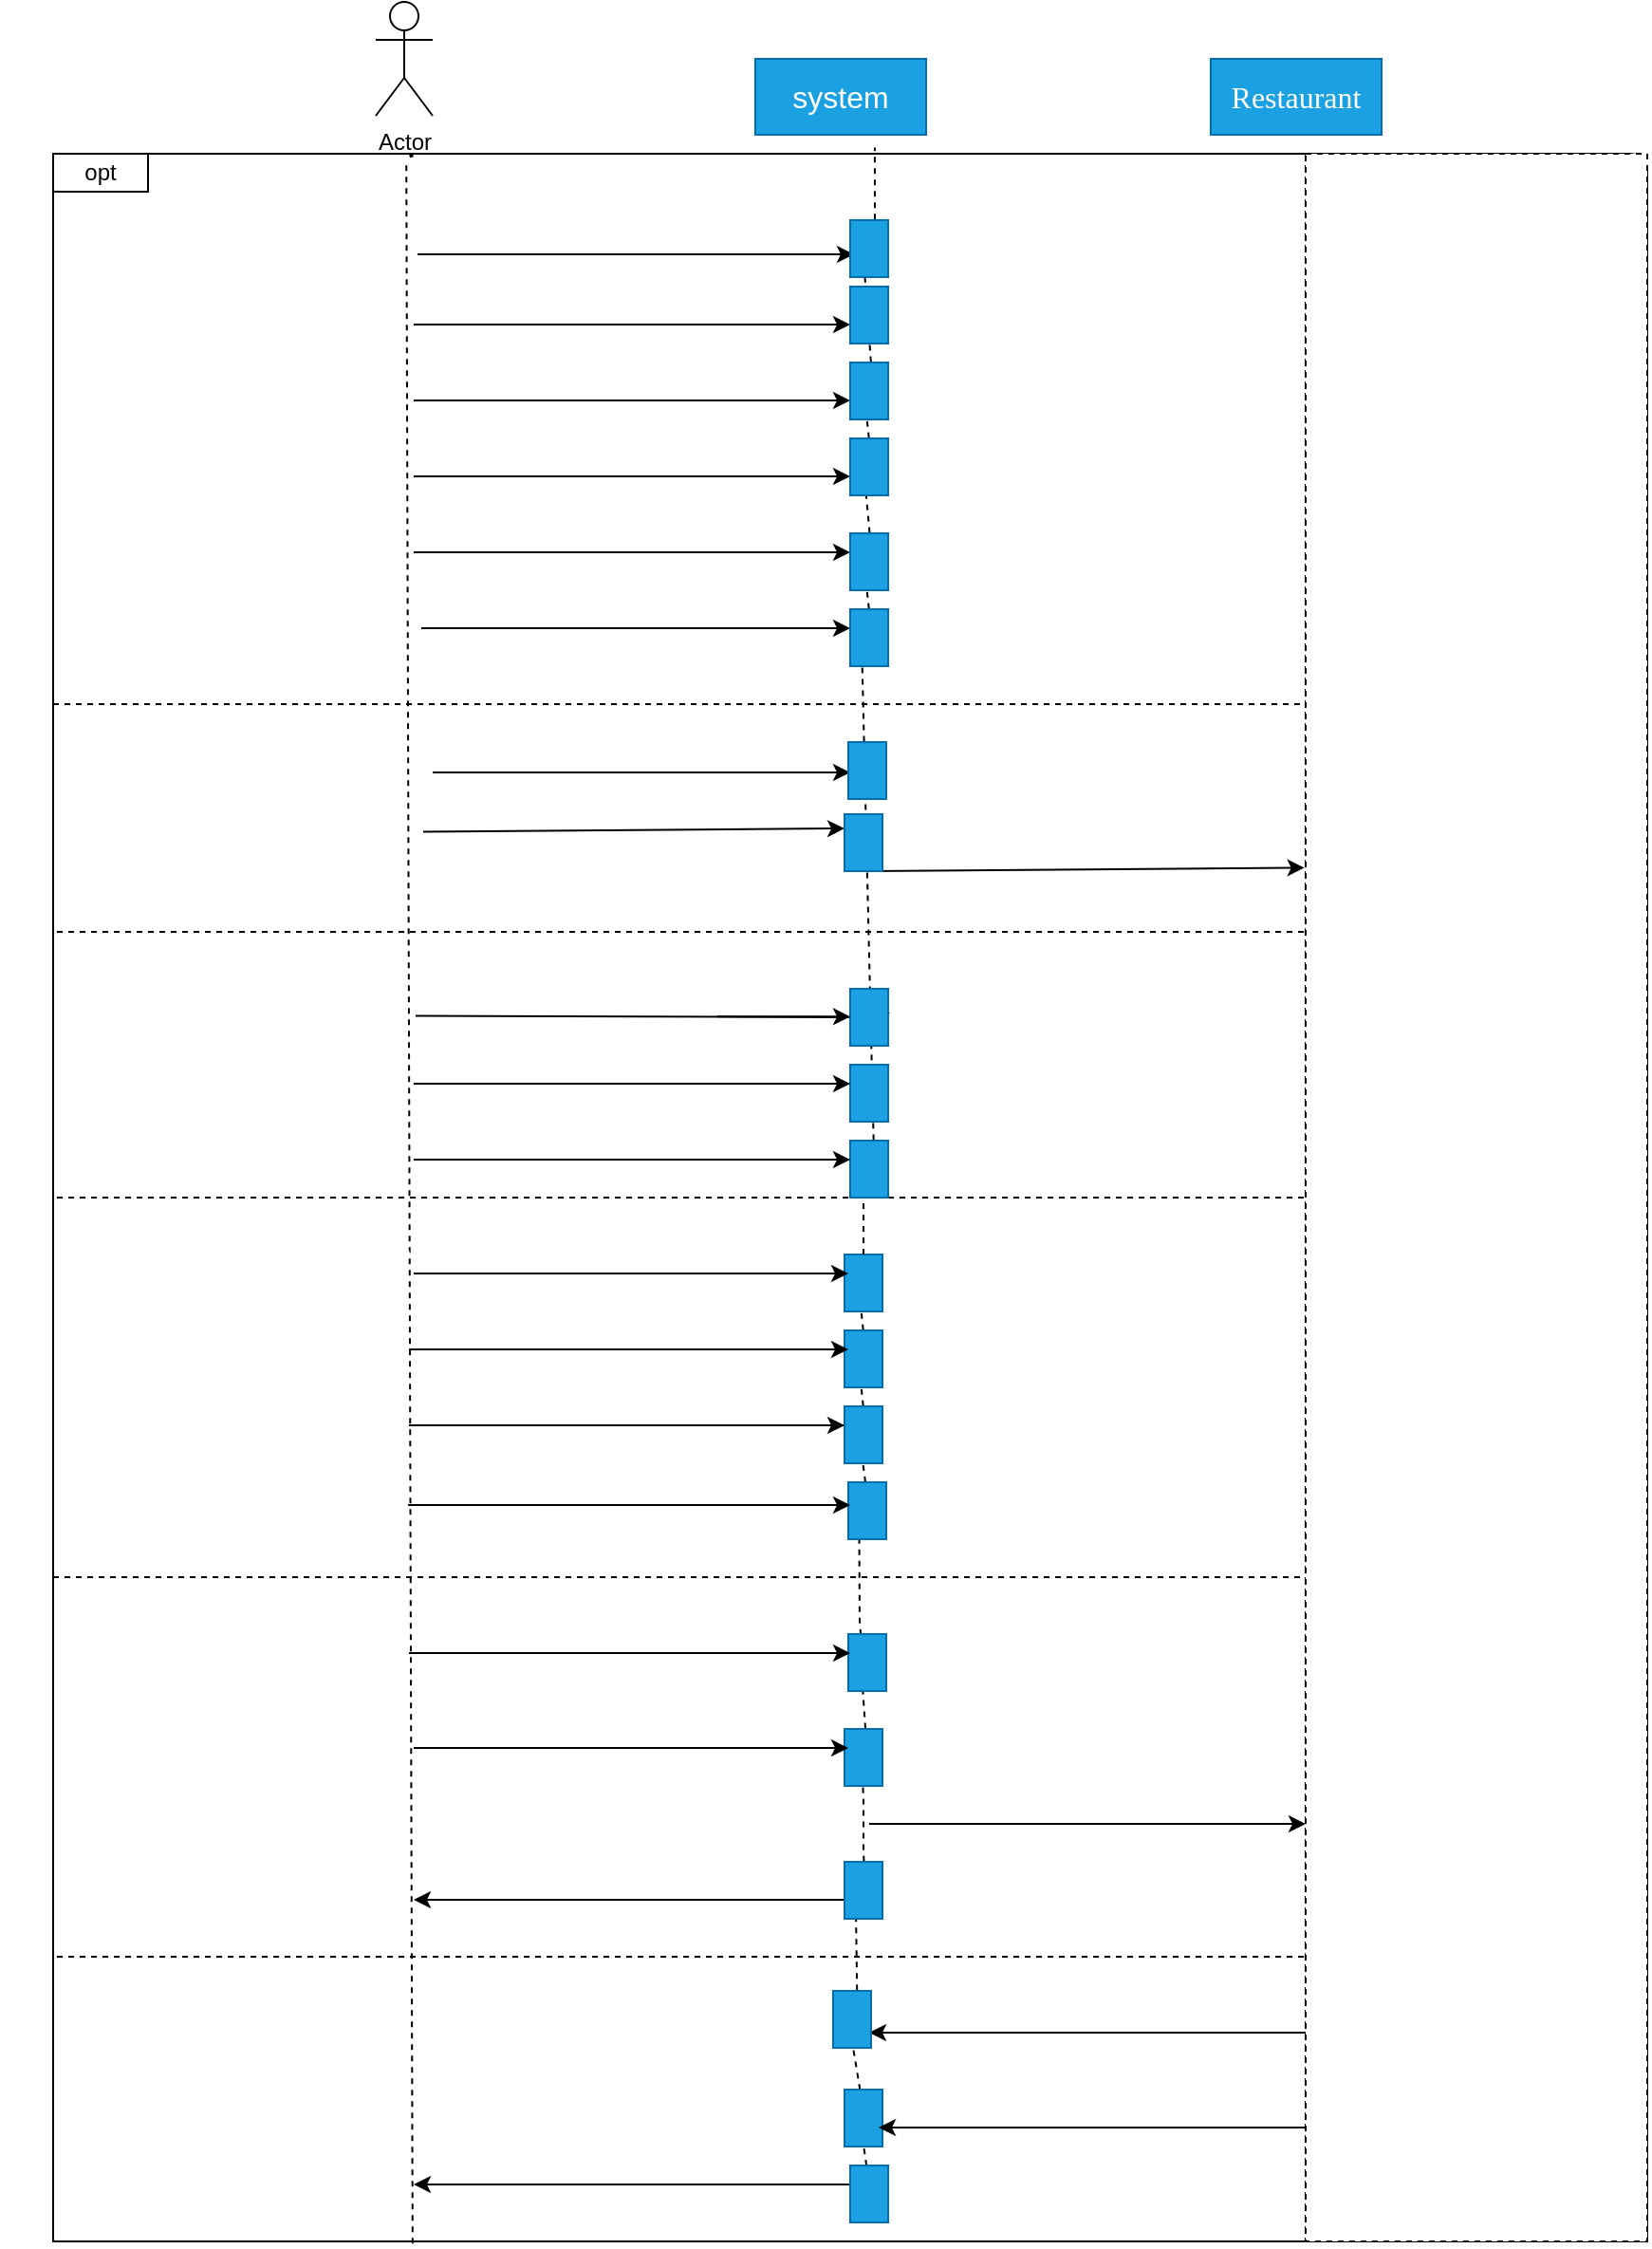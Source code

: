 <mxfile>
    <diagram id="k-uJj1M8R2yqD_8UhKY_" name="第1頁">
        <mxGraphModel dx="1412" dy="468" grid="1" gridSize="10" guides="1" tooltips="1" connect="1" arrows="1" fold="1" page="1" pageScale="1" pageWidth="1654" pageHeight="2336" math="0" shadow="0">
            <root>
                <mxCell id="0"/>
                <mxCell id="1" parent="0"/>
                <mxCell id="4" value="" style="whiteSpace=wrap;html=1;dashed=1;" parent="1" vertex="1">
                    <mxGeometry x="260" y="170" width="660" height="1100" as="geometry"/>
                </mxCell>
                <mxCell id="5" value="opt" style="shape=parallelogram;perimeter=parallelogramPerimeter;whiteSpace=wrap;html=1;fixedSize=1;size=0;" parent="1" vertex="1">
                    <mxGeometry x="260" y="170" width="50" height="20" as="geometry"/>
                </mxCell>
                <mxCell id="12" value="" style="endArrow=none;dashed=1;html=1;dashPattern=1 3;strokeWidth=2;fontSize=15;entryX=0.385;entryY=-0.001;entryDx=0;entryDy=0;entryPerimeter=0;" edge="1" parent="1" source="4">
                    <mxGeometry width="50" height="50" relative="1" as="geometry">
                        <mxPoint x="460" y="710" as="sourcePoint"/>
                        <mxPoint x="450" y="175.9" as="targetPoint"/>
                    </mxGeometry>
                </mxCell>
                <mxCell id="14" value="Actor" style="shape=umlActor;verticalLabelPosition=bottom;verticalAlign=top;html=1;outlineConnect=0;" vertex="1" parent="1">
                    <mxGeometry x="430" y="90" width="30" height="60" as="geometry"/>
                </mxCell>
                <mxCell id="15" value="&lt;font style=&quot;font-size: 16px;&quot;&gt;system&lt;/font&gt;" style="rounded=0;whiteSpace=wrap;html=1;fillColor=#1ba1e2;fontColor=#ffffff;strokeColor=#006EAF;" vertex="1" parent="1">
                    <mxGeometry x="630" y="120" width="90" height="40" as="geometry"/>
                </mxCell>
                <mxCell id="19" value="&lt;p style=&quot;margin: 0px; font-variant-numeric: normal; font-variant-east-asian: normal; font-variant-alternates: normal; font-kerning: auto; font-optical-sizing: auto; font-feature-settings: normal; font-variation-settings: normal; font-variant-position: normal; font-stretch: normal; font-size: 13px; line-height: normal; font-family: &amp;quot;Helvetica Neue&amp;quot;; text-align: start;&quot; class=&quot;p1&quot;&gt;&lt;font color=&quot;#ffffff&quot;&gt;1: User Registration and Login&lt;/font&gt;&lt;/p&gt;" style="text;html=1;align=center;verticalAlign=middle;whiteSpace=wrap;rounded=0;fontSize=16;fillColor=none;" vertex="1" parent="1">
                    <mxGeometry x="232" y="205" width="240" height="30" as="geometry"/>
                </mxCell>
                <mxCell id="21" value="" style="endArrow=classic;html=1;fontSize=16;fontColor=#FFFFFF;" edge="1" parent="1">
                    <mxGeometry width="50" height="50" relative="1" as="geometry">
                        <mxPoint x="450" y="260" as="sourcePoint"/>
                        <mxPoint x="680" y="260" as="targetPoint"/>
                    </mxGeometry>
                </mxCell>
                <mxCell id="22" value="&lt;p style=&quot;margin: 0px; font-variant-numeric: normal; font-variant-east-asian: normal; font-variant-alternates: normal; font-kerning: auto; font-optical-sizing: auto; font-feature-settings: normal; font-variation-settings: normal; font-variant-position: normal; font-stretch: normal; line-height: normal; font-family: &amp;quot;Helvetica Neue&amp;quot;; text-align: start;&quot; class=&quot;p1&quot;&gt;&lt;span style=&quot;caret-color: rgb(0, 0, 0); font-family: -webkit-standard;&quot;&gt;&lt;font style=&quot;font-size: 13px;&quot;&gt;Send Verification Code&lt;/font&gt;&lt;/span&gt;&lt;br&gt;&lt;/p&gt;" style="text;html=1;strokeColor=none;fillColor=none;align=center;verticalAlign=middle;whiteSpace=wrap;rounded=0;fontSize=16;fontColor=#FFFFFF;" vertex="1" parent="1">
                    <mxGeometry x="445" y="230" width="220" height="30" as="geometry"/>
                </mxCell>
                <mxCell id="23" value="" style="endArrow=classic;html=1;fontSize=16;fontColor=#FFFFFF;" edge="1" parent="1">
                    <mxGeometry width="50" height="50" relative="1" as="geometry">
                        <mxPoint x="450" y="300" as="sourcePoint"/>
                        <mxPoint x="680" y="300" as="targetPoint"/>
                    </mxGeometry>
                </mxCell>
                <mxCell id="24" value="&lt;p style=&quot;margin: 0px; font-variant-numeric: normal; font-variant-east-asian: normal; font-variant-alternates: normal; font-kerning: auto; font-optical-sizing: auto; font-feature-settings: normal; font-variation-settings: normal; font-variant-position: normal; font-stretch: normal; font-size: 13px; line-height: normal; font-family: &amp;quot;Helvetica Neue&amp;quot;; text-align: start;&quot; class=&quot;p1&quot;&gt;Submit Verification Code&lt;/p&gt;" style="text;html=1;strokeColor=none;fillColor=none;align=center;verticalAlign=middle;whiteSpace=wrap;rounded=0;fontSize=16;fontColor=#FFFFFF;" vertex="1" parent="1">
                    <mxGeometry x="450" y="270" width="220" height="30" as="geometry"/>
                </mxCell>
                <mxCell id="25" value="" style="endArrow=classic;html=1;fontSize=16;fontColor=#FFFFFF;" edge="1" parent="1">
                    <mxGeometry width="50" height="50" relative="1" as="geometry">
                        <mxPoint x="450" y="340" as="sourcePoint"/>
                        <mxPoint x="680" y="340" as="targetPoint"/>
                    </mxGeometry>
                </mxCell>
                <mxCell id="26" value="&lt;p style=&quot;margin: 0px; font-variant-numeric: normal; font-variant-east-asian: normal; font-variant-alternates: normal; font-kerning: auto; font-optical-sizing: auto; font-feature-settings: normal; font-variation-settings: normal; font-variant-position: normal; font-stretch: normal; line-height: normal; font-family: &amp;quot;Helvetica Neue&amp;quot;; text-align: start;&quot; class=&quot;p1&quot;&gt;&lt;span style=&quot;caret-color: rgb(0, 0, 0); font-family: -webkit-standard;&quot;&gt;&lt;font style=&quot;font-size: 13px;&quot;&gt;Registration Successful&lt;/font&gt;&lt;/span&gt;&lt;br&gt;&lt;/p&gt;" style="text;html=1;strokeColor=none;fillColor=none;align=center;verticalAlign=middle;whiteSpace=wrap;rounded=0;fontSize=16;fontColor=#FFFFFF;" vertex="1" parent="1">
                    <mxGeometry x="450" y="310" width="220" height="30" as="geometry"/>
                </mxCell>
                <mxCell id="27" value="" style="endArrow=classic;html=1;fontSize=13;fontColor=#FFFFFF;" edge="1" parent="1">
                    <mxGeometry width="50" height="50" relative="1" as="geometry">
                        <mxPoint x="450" y="380" as="sourcePoint"/>
                        <mxPoint x="680" y="380" as="targetPoint"/>
                    </mxGeometry>
                </mxCell>
                <mxCell id="28" value="&lt;p style=&quot;margin: 0px; font-variant-numeric: normal; font-variant-east-asian: normal; font-variant-alternates: normal; font-kerning: auto; font-optical-sizing: auto; font-feature-settings: normal; font-variation-settings: normal; font-variant-position: normal; font-stretch: normal; line-height: normal; font-family: &amp;quot;Helvetica Neue&amp;quot;; text-align: start;&quot; class=&quot;p1&quot;&gt;&lt;span style=&quot;caret-color: rgb(0, 0, 0); font-family: -webkit-standard;&quot;&gt;&lt;font style=&quot;font-size: 13px;&quot;&gt;Login Request&lt;/font&gt;&lt;/span&gt;&lt;br&gt;&lt;/p&gt;" style="text;html=1;strokeColor=none;fillColor=none;align=center;verticalAlign=middle;whiteSpace=wrap;rounded=0;fontSize=16;fontColor=#FFFFFF;" vertex="1" parent="1">
                    <mxGeometry x="460" y="350" width="220" height="30" as="geometry"/>
                </mxCell>
                <mxCell id="29" value="" style="endArrow=classic;html=1;fontSize=13;fontColor=#FFFFFF;" edge="1" parent="1">
                    <mxGeometry width="50" height="50" relative="1" as="geometry">
                        <mxPoint x="454" y="420" as="sourcePoint"/>
                        <mxPoint x="680" y="420" as="targetPoint"/>
                    </mxGeometry>
                </mxCell>
                <mxCell id="31" value="&lt;p style=&quot;margin: 0px; font-variant-numeric: normal; font-variant-east-asian: normal; font-variant-alternates: normal; font-kerning: auto; font-optical-sizing: auto; font-feature-settings: normal; font-variation-settings: normal; font-variant-position: normal; font-stretch: normal; line-height: normal; font-family: &amp;quot;Helvetica Neue&amp;quot;; text-align: start;&quot; class=&quot;p1&quot;&gt;&lt;span style=&quot;caret-color: rgb(0, 0, 0); font-family: -webkit-standard;&quot;&gt;&lt;font style=&quot;font-size: 13px;&quot;&gt;Login Successful&lt;/font&gt;&lt;/span&gt;&lt;br&gt;&lt;/p&gt;" style="text;html=1;strokeColor=none;fillColor=none;align=center;verticalAlign=middle;whiteSpace=wrap;rounded=0;fontSize=16;fontColor=#FFFFFF;" vertex="1" parent="1">
                    <mxGeometry x="451" y="390" width="220" height="30" as="geometry"/>
                </mxCell>
                <mxCell id="35" value="" style="endArrow=none;dashed=1;html=1;fontSize=13;fontColor=#FFFFFF;" edge="1" parent="1">
                    <mxGeometry width="50" height="50" relative="1" as="geometry">
                        <mxPoint x="260" y="460" as="sourcePoint"/>
                        <mxPoint x="920" y="460" as="targetPoint"/>
                    </mxGeometry>
                </mxCell>
                <mxCell id="36" value="&lt;p style=&quot;margin: 0px; font-variant-numeric: normal; font-variant-east-asian: normal; font-variant-alternates: normal; font-kerning: auto; font-optical-sizing: auto; font-feature-settings: normal; font-variation-settings: normal; font-variant-position: normal; font-stretch: normal; font-size: 13px; line-height: normal; font-family: &amp;quot;Helvetica Neue&amp;quot;; text-align: start;&quot; class=&quot;p1&quot;&gt;&lt;font color=&quot;#ffffff&quot;&gt;2.&lt;span style=&quot;background-color: initial;&quot;&gt;Create a Food Order Activity&lt;/span&gt;&lt;/font&gt;&lt;/p&gt;" style="text;html=1;align=center;verticalAlign=middle;whiteSpace=wrap;rounded=0;fontSize=16;fillColor=none;" vertex="1" parent="1">
                    <mxGeometry x="232" y="470" width="240" height="30" as="geometry"/>
                </mxCell>
                <mxCell id="39" value="" style="endArrow=classic;html=1;fontSize=13;fontColor=#FFFFFF;entryX=0;entryY=0.25;entryDx=0;entryDy=0;" edge="1" parent="1" target="127">
                    <mxGeometry width="50" height="50" relative="1" as="geometry">
                        <mxPoint x="455" y="527.29" as="sourcePoint"/>
                        <mxPoint x="670" y="527" as="targetPoint"/>
                    </mxGeometry>
                </mxCell>
                <mxCell id="41" value="&lt;p style=&quot;margin: 0px; font-variant-numeric: normal; font-variant-east-asian: normal; font-variant-alternates: normal; font-kerning: auto; font-optical-sizing: auto; font-feature-settings: normal; font-variation-settings: normal; font-variant-position: normal; font-stretch: normal; line-height: normal; font-family: &amp;quot;Helvetica Neue&amp;quot;; text-align: start;&quot; class=&quot;p1&quot;&gt;&lt;span style=&quot;caret-color: rgb(0, 0, 0); font-family: -webkit-standard;&quot;&gt;&lt;font style=&quot;font-size: 13px;&quot;&gt;Event Created Successfully&lt;/font&gt;&lt;/span&gt;&lt;br&gt;&lt;/p&gt;" style="text;html=1;strokeColor=none;fillColor=none;align=center;verticalAlign=middle;whiteSpace=wrap;rounded=0;fontSize=16;fontColor=#FFFFFF;" vertex="1" parent="1">
                    <mxGeometry x="460" y="496" width="220" height="30" as="geometry"/>
                </mxCell>
                <mxCell id="42" value="&lt;span style=&quot;caret-color: rgb(0, 0, 0); font-family: -webkit-standard; font-size: medium; text-align: start;&quot;&gt;Restaurant&lt;/span&gt;" style="rounded=0;whiteSpace=wrap;html=1;fillColor=#1ba1e2;fontColor=#ffffff;strokeColor=#006EAF;" vertex="1" parent="1">
                    <mxGeometry x="870" y="120" width="90" height="40" as="geometry"/>
                </mxCell>
                <mxCell id="43" value="" style="endArrow=classic;html=1;fontSize=13;fontColor=#FFFFFF;exitX=0;exitY=1;exitDx=0;exitDy=0;entryX=0.999;entryY=0.342;entryDx=0;entryDy=0;entryPerimeter=0;" edge="1" parent="1" source="45" target="4">
                    <mxGeometry width="50" height="50" relative="1" as="geometry">
                        <mxPoint x="682" y="594" as="sourcePoint"/>
                        <mxPoint x="920" y="590" as="targetPoint"/>
                    </mxGeometry>
                </mxCell>
                <mxCell id="45" value="&lt;p style=&quot;margin: 0px; font-variant-numeric: normal; font-variant-east-asian: normal; font-variant-alternates: normal; font-kerning: auto; font-optical-sizing: auto; font-feature-settings: normal; font-variation-settings: normal; font-variant-position: normal; font-stretch: normal; line-height: normal; font-family: &amp;quot;Helvetica Neue&amp;quot;; text-align: start;&quot; class=&quot;p1&quot;&gt;&lt;span style=&quot;caret-color: rgb(0, 0, 0); font-family: -webkit-standard;&quot;&gt;&lt;font style=&quot;font-size: 13px;&quot;&gt;Send Event Notification&lt;/font&gt;&lt;/span&gt;&lt;br&gt;&lt;/p&gt;" style="text;html=1;strokeColor=none;fillColor=none;align=center;verticalAlign=middle;whiteSpace=wrap;rounded=0;fontSize=16;fontColor=#FFFFFF;" vertex="1" parent="1">
                    <mxGeometry x="690" y="518" width="220" height="30" as="geometry"/>
                </mxCell>
                <mxCell id="46" value="" style="endArrow=none;dashed=1;html=1;fontSize=13;fontColor=#FFFFFF;" edge="1" parent="1">
                    <mxGeometry width="50" height="50" relative="1" as="geometry">
                        <mxPoint x="262" y="580" as="sourcePoint"/>
                        <mxPoint x="922" y="580" as="targetPoint"/>
                    </mxGeometry>
                </mxCell>
                <mxCell id="48" value="" style="endArrow=none;dashed=1;html=1;fontSize=13;fontColor=#FFFFFF;entryX=0.282;entryY=0.003;entryDx=0;entryDy=0;entryPerimeter=0;exitX=0.287;exitY=1.001;exitDx=0;exitDy=0;exitPerimeter=0;" edge="1" parent="1" source="4" target="4">
                    <mxGeometry width="50" height="50" relative="1" as="geometry">
                        <mxPoint x="450" y="840" as="sourcePoint"/>
                        <mxPoint x="680" y="500" as="targetPoint"/>
                    </mxGeometry>
                </mxCell>
                <mxCell id="49" value="" style="endArrow=none;dashed=1;html=1;fontSize=13;fontColor=#FFFFFF;entryX=0.656;entryY=-0.003;entryDx=0;entryDy=0;entryPerimeter=0;exitX=0.652;exitY=0.989;exitDx=0;exitDy=0;exitPerimeter=0;startArrow=none;" edge="1" parent="1" source="104" target="4">
                    <mxGeometry width="50" height="50" relative="1" as="geometry">
                        <mxPoint x="690" y="838" as="sourcePoint"/>
                        <mxPoint x="686.12" y="170.0" as="targetPoint"/>
                    </mxGeometry>
                </mxCell>
                <mxCell id="51" value="&lt;p style=&quot;margin: 0px; font-variant-numeric: normal; font-variant-east-asian: normal; font-variant-alternates: normal; font-kerning: auto; font-optical-sizing: auto; font-feature-settings: normal; font-variation-settings: normal; font-variant-position: normal; font-stretch: normal; font-size: 13px; line-height: normal; font-family: &amp;quot;Helvetica Neue&amp;quot;; text-align: start;&quot; class=&quot;p1&quot;&gt;&lt;font color=&quot;#ffffff&quot;&gt;&lt;font style=&quot;font-size: 13px;&quot;&gt;3.&lt;/font&gt;&lt;span style=&quot;background-color: initial;&quot;&gt;Select Food Items and Submit Orders&lt;/span&gt;&lt;/font&gt;&lt;/p&gt;" style="text;html=1;align=center;verticalAlign=middle;whiteSpace=wrap;rounded=0;fontSize=16;fillColor=none;" vertex="1" parent="1">
                    <mxGeometry x="262" y="590" width="188" height="30" as="geometry"/>
                </mxCell>
                <mxCell id="52" value="" style="endArrow=classic;html=1;fontSize=13;fontColor=#FFFFFF;" edge="1" parent="1">
                    <mxGeometry width="50" height="50" relative="1" as="geometry">
                        <mxPoint x="450" y="660" as="sourcePoint"/>
                        <mxPoint x="690" y="660" as="targetPoint"/>
                    </mxGeometry>
                </mxCell>
                <mxCell id="53" value="" style="endArrow=classic;html=1;fontSize=13;fontColor=#FFFFFF;" edge="1" parent="1">
                    <mxGeometry width="50" height="50" relative="1" as="geometry">
                        <mxPoint x="450" y="700" as="sourcePoint"/>
                        <mxPoint x="690" y="700" as="targetPoint"/>
                    </mxGeometry>
                </mxCell>
                <mxCell id="54" value="&lt;p style=&quot;margin: 0px; font-variant-numeric: normal; font-variant-east-asian: normal; font-variant-alternates: normal; font-kerning: auto; font-optical-sizing: auto; font-feature-settings: normal; font-variation-settings: normal; font-variant-position: normal; font-stretch: normal; line-height: normal; font-family: &amp;quot;Helvetica Neue&amp;quot;; text-align: start;&quot; class=&quot;p1&quot;&gt;&lt;span style=&quot;caret-color: rgb(0, 0, 0); font-family: -webkit-standard;&quot;&gt;&lt;font style=&quot;font-size: 13px;&quot;&gt;Submit Order&lt;/font&gt;&lt;/span&gt;&lt;br&gt;&lt;/p&gt;" style="text;html=1;strokeColor=none;fillColor=none;align=center;verticalAlign=middle;whiteSpace=wrap;rounded=0;fontSize=16;fontColor=#FFFFFF;" vertex="1" parent="1">
                    <mxGeometry x="445" y="630" width="220" height="30" as="geometry"/>
                </mxCell>
                <mxCell id="55" value="&lt;p style=&quot;margin: 0px; font-variant-numeric: normal; font-variant-east-asian: normal; font-variant-alternates: normal; font-kerning: auto; font-optical-sizing: auto; font-feature-settings: normal; font-variation-settings: normal; font-variant-position: normal; font-stretch: normal; line-height: normal; font-family: &amp;quot;Helvetica Neue&amp;quot;; text-align: start;&quot; class=&quot;p1&quot;&gt;&lt;span style=&quot;caret-color: rgb(0, 0, 0); font-family: -webkit-standard;&quot;&gt;&lt;font style=&quot;font-size: 13px;&quot;&gt;Order Submission Successful&lt;/font&gt;&lt;/span&gt;&lt;br&gt;&lt;/p&gt;" style="text;html=1;strokeColor=none;fillColor=none;align=center;verticalAlign=middle;whiteSpace=wrap;rounded=0;fontSize=16;fontColor=#FFFFFF;" vertex="1" parent="1">
                    <mxGeometry x="460" y="670" width="220" height="30" as="geometry"/>
                </mxCell>
                <mxCell id="56" value="" style="endArrow=none;dashed=1;html=1;fontSize=13;fontColor=#FFFFFF;" edge="1" parent="1">
                    <mxGeometry width="50" height="50" relative="1" as="geometry">
                        <mxPoint x="262" y="720" as="sourcePoint"/>
                        <mxPoint x="922" y="720" as="targetPoint"/>
                    </mxGeometry>
                </mxCell>
                <mxCell id="57" value="&lt;p style=&quot;margin: 0px; font-variant-numeric: normal; font-variant-east-asian: normal; font-variant-alternates: normal; font-kerning: auto; font-optical-sizing: auto; font-feature-settings: normal; font-variation-settings: normal; font-variant-position: normal; font-stretch: normal; font-size: 13px; line-height: normal; font-family: &amp;quot;Helvetica Neue&amp;quot;; text-align: start;&quot; class=&quot;p1&quot;&gt;&lt;font color=&quot;#ffffff&quot;&gt;4.&lt;span style=&quot;background-color: initial;&quot;&gt;View Order Status and Details&lt;/span&gt;&lt;/font&gt;&lt;/p&gt;" style="text;html=1;align=center;verticalAlign=middle;whiteSpace=wrap;rounded=0;fontSize=16;fillColor=none;" vertex="1" parent="1">
                    <mxGeometry x="262" y="730" width="188" height="30" as="geometry"/>
                </mxCell>
                <mxCell id="59" value="" style="endArrow=classic;html=1;fontSize=13;fontColor=#FFFFFF;" edge="1" parent="1">
                    <mxGeometry width="50" height="50" relative="1" as="geometry">
                        <mxPoint x="450" y="760" as="sourcePoint"/>
                        <mxPoint x="690" y="760" as="targetPoint"/>
                    </mxGeometry>
                </mxCell>
                <mxCell id="60" value="&lt;p style=&quot;margin: 0px; font-variant-numeric: normal; font-variant-east-asian: normal; font-variant-alternates: normal; font-kerning: auto; font-optical-sizing: auto; font-feature-settings: normal; font-variation-settings: normal; font-variant-position: normal; font-stretch: normal; line-height: normal; font-family: &amp;quot;Helvetica Neue&amp;quot;; text-align: start;&quot; class=&quot;p1&quot;&gt;&lt;span style=&quot;caret-color: rgb(0, 0, 0); font-family: -webkit-standard;&quot;&gt;&lt;font style=&quot;font-size: 13px;&quot;&gt;Order Status List&lt;/font&gt;&lt;/span&gt;&lt;br&gt;&lt;/p&gt;" style="text;html=1;strokeColor=none;fillColor=none;align=center;verticalAlign=middle;whiteSpace=wrap;rounded=0;fontSize=16;fontColor=#FFFFFF;" vertex="1" parent="1">
                    <mxGeometry x="460" y="770" width="220" height="30" as="geometry"/>
                </mxCell>
                <mxCell id="62" value="" style="endArrow=classic;html=1;fontSize=13;fontColor=#FFFFFF;" edge="1" parent="1">
                    <mxGeometry width="50" height="50" relative="1" as="geometry">
                        <mxPoint x="447.5" y="800" as="sourcePoint"/>
                        <mxPoint x="692.5" y="800" as="targetPoint"/>
                    </mxGeometry>
                </mxCell>
                <mxCell id="63" value="" style="endArrow=classic;html=1;fontSize=13;fontColor=#FFFFFF;" edge="1" parent="1">
                    <mxGeometry width="50" height="50" relative="1" as="geometry">
                        <mxPoint x="447" y="882" as="sourcePoint"/>
                        <mxPoint x="692" y="882" as="targetPoint"/>
                    </mxGeometry>
                </mxCell>
                <mxCell id="64" value="&lt;p style=&quot;margin: 0px; font-variant-numeric: normal; font-variant-east-asian: normal; font-variant-alternates: normal; font-kerning: auto; font-optical-sizing: auto; font-feature-settings: normal; font-variation-settings: normal; font-variant-position: normal; font-stretch: normal; line-height: normal; font-family: &amp;quot;Helvetica Neue&amp;quot;; text-align: start;&quot; class=&quot;p1&quot;&gt;&lt;span style=&quot;caret-color: rgb(0, 0, 0); font-family: -webkit-standard;&quot;&gt;&lt;font style=&quot;font-size: 13px;&quot;&gt;View Order Details&lt;/font&gt;&lt;/span&gt;&lt;br&gt;&lt;/p&gt;" style="text;html=1;strokeColor=none;fillColor=none;align=center;verticalAlign=middle;whiteSpace=wrap;rounded=0;fontSize=16;fontColor=#FFFFFF;" vertex="1" parent="1">
                    <mxGeometry x="451" y="810" width="220" height="30" as="geometry"/>
                </mxCell>
                <mxCell id="65" value="&lt;p style=&quot;margin: 0px; font-variant-numeric: normal; font-variant-east-asian: normal; font-variant-alternates: normal; font-kerning: auto; font-optical-sizing: auto; font-feature-settings: normal; font-variation-settings: normal; font-variant-position: normal; font-stretch: normal; line-height: normal; font-family: &amp;quot;Helvetica Neue&amp;quot;; text-align: start;&quot; class=&quot;p1&quot;&gt;&lt;span style=&quot;caret-color: rgb(0, 0, 0); font-family: -webkit-standard;&quot;&gt;&lt;font style=&quot;font-size: 13px;&quot;&gt;Order Details&lt;/font&gt;&lt;/span&gt;&lt;br&gt;&lt;/p&gt;" style="text;html=1;strokeColor=none;fillColor=none;align=center;verticalAlign=middle;whiteSpace=wrap;rounded=0;fontSize=16;fontColor=#FFFFFF;" vertex="1" parent="1">
                    <mxGeometry x="445" y="850" width="220" height="30" as="geometry"/>
                </mxCell>
                <mxCell id="66" value="" style="endArrow=none;dashed=1;html=1;fontSize=13;fontColor=#FFFFFF;" edge="1" parent="1">
                    <mxGeometry width="50" height="50" relative="1" as="geometry">
                        <mxPoint x="260" y="920" as="sourcePoint"/>
                        <mxPoint x="920" y="920" as="targetPoint"/>
                    </mxGeometry>
                </mxCell>
                <mxCell id="68" value="" style="endArrow=classic;html=1;fontSize=13;fontColor=#FFFFFF;" edge="1" parent="1">
                    <mxGeometry width="50" height="50" relative="1" as="geometry">
                        <mxPoint x="452" y="223" as="sourcePoint"/>
                        <mxPoint x="682" y="223" as="targetPoint"/>
                    </mxGeometry>
                </mxCell>
                <mxCell id="69" value="&lt;p style=&quot;margin: 0px; font-variant-numeric: normal; font-variant-east-asian: normal; font-variant-alternates: normal; font-kerning: auto; font-optical-sizing: auto; font-feature-settings: normal; font-variation-settings: normal; font-variant-position: normal; font-stretch: normal; line-height: normal; font-family: &amp;quot;Helvetica Neue&amp;quot;; text-align: start;&quot; class=&quot;p1&quot;&gt;&lt;span style=&quot;font-size: 13px;&quot;&gt;&amp;nbsp;User Registration and Login&lt;/span&gt;&lt;br&gt;&lt;/p&gt;" style="text;html=1;strokeColor=none;fillColor=none;align=center;verticalAlign=middle;whiteSpace=wrap;rounded=0;fontSize=16;fontColor=#FFFFFF;" vertex="1" parent="1">
                    <mxGeometry x="450" y="190" width="220" height="30" as="geometry"/>
                </mxCell>
                <mxCell id="71" value="" style="endArrow=classic;html=1;fontSize=13;fontColor=#FFFFFF;exitX=0;exitY=0;exitDx=0;exitDy=0;" edge="1" parent="1" source="41">
                    <mxGeometry width="50" height="50" relative="1" as="geometry">
                        <mxPoint x="550" y="490" as="sourcePoint"/>
                        <mxPoint x="680" y="496" as="targetPoint"/>
                    </mxGeometry>
                </mxCell>
                <mxCell id="72" value="&lt;p style=&quot;margin: 0px; font-variant-numeric: normal; font-variant-east-asian: normal; font-variant-alternates: normal; font-kerning: auto; font-optical-sizing: auto; font-feature-settings: normal; font-variation-settings: normal; font-variant-position: normal; font-stretch: normal; line-height: normal; font-family: &amp;quot;Helvetica Neue&amp;quot;; text-align: start;&quot; class=&quot;p1&quot;&gt;&lt;span style=&quot;caret-color: rgb(0, 0, 0); font-family: -webkit-standard;&quot;&gt;&lt;font style=&quot;font-size: 13px;&quot;&gt;Create Ordering Event&lt;/font&gt;&lt;/span&gt;&lt;br&gt;&lt;/p&gt;" style="text;html=1;strokeColor=none;fillColor=none;align=center;verticalAlign=middle;whiteSpace=wrap;rounded=0;fontSize=16;fontColor=#FFFFFF;" vertex="1" parent="1">
                    <mxGeometry x="460" y="460" width="220" height="36" as="geometry"/>
                </mxCell>
                <mxCell id="73" value="" style="endArrow=classic;html=1;fontSize=13;fontColor=#FFFFFF;startArrow=none;" edge="1" parent="1" source="133">
                    <mxGeometry width="50" height="50" relative="1" as="geometry">
                        <mxPoint x="451" y="624.29" as="sourcePoint"/>
                        <mxPoint x="691" y="624.29" as="targetPoint"/>
                    </mxGeometry>
                </mxCell>
                <mxCell id="74" value="&lt;p style=&quot;margin: 0px; font-variant-numeric: normal; font-variant-east-asian: normal; font-variant-alternates: normal; font-kerning: auto; font-optical-sizing: auto; font-feature-settings: normal; font-variation-settings: normal; font-variant-position: normal; font-stretch: normal; line-height: normal; font-family: &amp;quot;Helvetica Neue&amp;quot;; text-align: start;&quot; class=&quot;p1&quot;&gt;&lt;span style=&quot;caret-color: rgb(0, 0, 0); font-family: -webkit-standard;&quot;&gt;&lt;font style=&quot;font-size: 13px;&quot;&gt;Select Meals and Submit Order&lt;/font&gt;&lt;/span&gt;&lt;br&gt;&lt;/p&gt;" style="text;html=1;strokeColor=none;fillColor=none;align=center;verticalAlign=middle;whiteSpace=wrap;rounded=0;fontSize=16;fontColor=#FFFFFF;" vertex="1" parent="1">
                    <mxGeometry x="460" y="590" width="220" height="30" as="geometry"/>
                </mxCell>
                <mxCell id="75" value="" style="endArrow=classic;html=1;fontSize=13;fontColor=#FFFFFF;" edge="1" parent="1">
                    <mxGeometry width="50" height="50" relative="1" as="geometry">
                        <mxPoint x="447.5" y="840" as="sourcePoint"/>
                        <mxPoint x="692.5" y="840" as="targetPoint"/>
                    </mxGeometry>
                </mxCell>
                <mxCell id="76" value="&lt;p style=&quot;margin: 0px; font-variant-numeric: normal; font-variant-east-asian: normal; font-variant-alternates: normal; font-kerning: auto; font-optical-sizing: auto; font-feature-settings: normal; font-variation-settings: normal; font-variant-position: normal; font-stretch: normal; line-height: normal; font-family: &amp;quot;Helvetica Neue&amp;quot;; text-align: start;&quot; class=&quot;p1&quot;&gt;&lt;span style=&quot;caret-color: rgb(0, 0, 0); font-family: -webkit-standard;&quot;&gt;&lt;font style=&quot;font-size: 13px;&quot;&gt;Check Order Status&lt;/font&gt;&lt;/span&gt;&lt;br&gt;&lt;/p&gt;" style="text;html=1;strokeColor=none;fillColor=none;align=center;verticalAlign=middle;whiteSpace=wrap;rounded=0;fontSize=16;fontColor=#FFFFFF;" vertex="1" parent="1">
                    <mxGeometry x="460" y="730" width="220" height="30" as="geometry"/>
                </mxCell>
                <mxCell id="77" value="&lt;p style=&quot;margin: 0px; font-variant-numeric: normal; font-variant-east-asian: normal; font-variant-alternates: normal; font-kerning: auto; font-optical-sizing: auto; font-feature-settings: normal; font-variation-settings: normal; font-variant-position: normal; font-stretch: normal; font-size: 13px; line-height: normal; font-family: &amp;quot;Helvetica Neue&amp;quot;; text-align: start;&quot; class=&quot;p1&quot;&gt;&lt;font color=&quot;#ffffff&quot;&gt;5.&lt;span style=&quot;background-color: initial;&quot;&gt;Manage Orders&lt;/span&gt;&lt;/font&gt;&lt;/p&gt;" style="text;html=1;align=center;verticalAlign=middle;whiteSpace=wrap;rounded=0;fontSize=16;fillColor=none;" vertex="1" parent="1">
                    <mxGeometry x="232" y="920" width="188" height="30" as="geometry"/>
                </mxCell>
                <mxCell id="78" value="" style="endArrow=classic;html=1;fontSize=13;fontColor=#FFFFFF;" edge="1" parent="1">
                    <mxGeometry width="50" height="50" relative="1" as="geometry">
                        <mxPoint x="447.5" y="960" as="sourcePoint"/>
                        <mxPoint x="692.5" y="960" as="targetPoint"/>
                    </mxGeometry>
                </mxCell>
                <mxCell id="79" value="" style="endArrow=classic;html=1;fontSize=13;fontColor=#FFFFFF;" edge="1" parent="1">
                    <mxGeometry width="50" height="50" relative="1" as="geometry">
                        <mxPoint x="450" y="1010" as="sourcePoint"/>
                        <mxPoint x="695" y="1010" as="targetPoint"/>
                    </mxGeometry>
                </mxCell>
                <mxCell id="80" value="" style="endArrow=classic;html=1;fontSize=13;fontColor=#FFFFFF;" edge="1" parent="1">
                    <mxGeometry width="50" height="50" relative="1" as="geometry">
                        <mxPoint x="690" y="1050" as="sourcePoint"/>
                        <mxPoint x="920" y="1050" as="targetPoint"/>
                    </mxGeometry>
                </mxCell>
                <mxCell id="82" value="" style="endArrow=classic;html=1;fontSize=13;fontColor=#FFFFFF;" edge="1" parent="1">
                    <mxGeometry width="50" height="50" relative="1" as="geometry">
                        <mxPoint x="690" y="1090" as="sourcePoint"/>
                        <mxPoint x="450" y="1090" as="targetPoint"/>
                    </mxGeometry>
                </mxCell>
                <mxCell id="83" value="&lt;p style=&quot;margin: 0px; font-variant-numeric: normal; font-variant-east-asian: normal; font-variant-alternates: normal; font-kerning: auto; font-optical-sizing: auto; font-feature-settings: normal; font-variation-settings: normal; font-variant-position: normal; font-stretch: normal; line-height: normal; font-family: &amp;quot;Helvetica Neue&amp;quot;; text-align: start;&quot; class=&quot;p1&quot;&gt;&lt;span style=&quot;caret-color: rgb(0, 0, 0); font-family: -webkit-standard;&quot;&gt;&lt;font style=&quot;font-size: 13px;&quot;&gt;View Orders&lt;/font&gt;&lt;/span&gt;&lt;br&gt;&lt;/p&gt;" style="text;html=1;strokeColor=none;fillColor=none;align=center;verticalAlign=middle;whiteSpace=wrap;rounded=0;fontSize=16;fontColor=#FFFFFF;" vertex="1" parent="1">
                    <mxGeometry x="451" y="930" width="220" height="30" as="geometry"/>
                </mxCell>
                <mxCell id="84" value="&lt;p style=&quot;margin: 0px; font-variant-numeric: normal; font-variant-east-asian: normal; font-variant-alternates: normal; font-kerning: auto; font-optical-sizing: auto; font-feature-settings: normal; font-variation-settings: normal; font-variant-position: normal; font-stretch: normal; line-height: normal; font-family: &amp;quot;Helvetica Neue&amp;quot;; text-align: start;&quot; class=&quot;p1&quot;&gt;&lt;span style=&quot;caret-color: rgb(0, 0, 0); font-family: -webkit-standard;&quot;&gt;&lt;font style=&quot;font-size: 13px;&quot;&gt;Aggregate Orders&lt;/font&gt;&lt;/span&gt;&lt;br&gt;&lt;/p&gt;" style="text;html=1;strokeColor=none;fillColor=none;align=center;verticalAlign=middle;whiteSpace=wrap;rounded=0;fontSize=16;fontColor=#FFFFFF;" vertex="1" parent="1">
                    <mxGeometry x="450" y="980" width="220" height="30" as="geometry"/>
                </mxCell>
                <mxCell id="85" value="&lt;p style=&quot;margin: 0px; font-variant-numeric: normal; font-variant-east-asian: normal; font-variant-alternates: normal; font-kerning: auto; font-optical-sizing: auto; font-feature-settings: normal; font-variation-settings: normal; font-variant-position: normal; font-stretch: normal; line-height: normal; font-family: &amp;quot;Helvetica Neue&amp;quot;; text-align: start;&quot; class=&quot;p1&quot;&gt;&lt;span style=&quot;caret-color: rgb(0, 0, 0); font-family: -webkit-standard;&quot;&gt;&lt;font style=&quot;font-size: 13px;&quot;&gt;Send Orders&lt;/font&gt;&lt;/span&gt;&lt;br&gt;&lt;/p&gt;" style="text;html=1;strokeColor=none;fillColor=none;align=center;verticalAlign=middle;whiteSpace=wrap;rounded=0;fontSize=16;fontColor=#FFFFFF;" vertex="1" parent="1">
                    <mxGeometry x="690" y="1016" width="220" height="30" as="geometry"/>
                </mxCell>
                <mxCell id="86" value="&lt;p style=&quot;margin: 0px; font-variant-numeric: normal; font-variant-east-asian: normal; font-variant-alternates: normal; font-kerning: auto; font-optical-sizing: auto; font-feature-settings: normal; font-variation-settings: normal; font-variant-position: normal; font-stretch: normal; line-height: normal; font-family: &amp;quot;Helvetica Neue&amp;quot;; text-align: start;&quot; class=&quot;p1&quot;&gt;&lt;span style=&quot;caret-color: rgb(0, 0, 0); font-family: -webkit-standard;&quot;&gt;&lt;font style=&quot;font-size: 13px;&quot;&gt;Submission Successful&lt;/font&gt;&lt;/span&gt;&lt;br&gt;&lt;/p&gt;" style="text;html=1;strokeColor=none;fillColor=none;align=center;verticalAlign=middle;whiteSpace=wrap;rounded=0;fontSize=16;fontColor=#FFFFFF;" vertex="1" parent="1">
                    <mxGeometry x="460" y="1060" width="220" height="30" as="geometry"/>
                </mxCell>
                <mxCell id="88" value="" style="endArrow=none;dashed=1;html=1;fontSize=13;fontColor=#FFFFFF;" edge="1" parent="1">
                    <mxGeometry width="50" height="50" relative="1" as="geometry">
                        <mxPoint x="262" y="1120" as="sourcePoint"/>
                        <mxPoint x="922" y="1120" as="targetPoint"/>
                    </mxGeometry>
                </mxCell>
                <mxCell id="89" value="&lt;p style=&quot;margin: 0px; font-variant-numeric: normal; font-variant-east-asian: normal; font-variant-alternates: normal; font-kerning: auto; font-optical-sizing: auto; font-feature-settings: normal; font-variation-settings: normal; font-variant-position: normal; font-stretch: normal; font-size: 13px; line-height: normal; font-family: &amp;quot;Helvetica Neue&amp;quot;; text-align: start;&quot; class=&quot;p1&quot;&gt;&lt;font color=&quot;#ffffff&quot;&gt;Send Notifications&lt;/font&gt;&lt;/p&gt;" style="text;html=1;align=center;verticalAlign=middle;whiteSpace=wrap;rounded=0;fontSize=16;fillColor=none;" vertex="1" parent="1">
                    <mxGeometry x="242" y="1120" width="188" height="30" as="geometry"/>
                </mxCell>
                <mxCell id="91" value="" style="endArrow=classic;html=1;fontSize=13;fontColor=#FFFFFF;" edge="1" parent="1">
                    <mxGeometry width="50" height="50" relative="1" as="geometry">
                        <mxPoint x="690" y="1240" as="sourcePoint"/>
                        <mxPoint x="450" y="1240" as="targetPoint"/>
                    </mxGeometry>
                </mxCell>
                <mxCell id="92" value="&lt;p style=&quot;margin: 0px; font-variant-numeric: normal; font-variant-east-asian: normal; font-variant-alternates: normal; font-kerning: auto; font-optical-sizing: auto; font-feature-settings: normal; font-variation-settings: normal; font-variant-position: normal; font-stretch: normal; line-height: normal; font-family: &amp;quot;Helvetica Neue&amp;quot;; text-align: start;&quot; class=&quot;p1&quot;&gt;&lt;span style=&quot;caret-color: rgb(0, 0, 0); font-family: -webkit-standard;&quot;&gt;&lt;font style=&quot;font-size: 13px;&quot;&gt;Notification&lt;/font&gt;&lt;/span&gt;&lt;br&gt;&lt;/p&gt;" style="text;html=1;strokeColor=none;fillColor=none;align=center;verticalAlign=middle;whiteSpace=wrap;rounded=0;fontSize=16;fontColor=#FFFFFF;" vertex="1" parent="1">
                    <mxGeometry x="460" y="1210" width="220" height="30" as="geometry"/>
                </mxCell>
                <mxCell id="93" value="" style="endArrow=classic;html=1;fontSize=13;fontColor=#FFFFFF;" edge="1" parent="1">
                    <mxGeometry width="50" height="50" relative="1" as="geometry">
                        <mxPoint x="920" y="1160.0" as="sourcePoint"/>
                        <mxPoint x="690" y="1160" as="targetPoint"/>
                    </mxGeometry>
                </mxCell>
                <mxCell id="95" value="" style="endArrow=classic;html=1;fontSize=13;fontColor=#FFFFFF;startArrow=none;" edge="1" parent="1">
                    <mxGeometry width="50" height="50" relative="1" as="geometry">
                        <mxPoint x="920" y="1210" as="sourcePoint"/>
                        <mxPoint x="685" y="1210.0" as="targetPoint"/>
                    </mxGeometry>
                </mxCell>
                <mxCell id="96" value="&lt;p style=&quot;margin: 0px; font-variant-numeric: normal; font-variant-east-asian: normal; font-variant-alternates: normal; font-kerning: auto; font-optical-sizing: auto; font-feature-settings: normal; font-variation-settings: normal; font-variant-position: normal; font-stretch: normal; line-height: normal; font-family: &amp;quot;Helvetica Neue&amp;quot;; text-align: start;&quot; class=&quot;p1&quot;&gt;&lt;span style=&quot;caret-color: rgb(0, 0, 0); font-family: -webkit-standard;&quot;&gt;&lt;font style=&quot;font-size: 13px;&quot;&gt;Time Triggered&lt;/font&gt;&lt;/span&gt;&lt;br&gt;&lt;/p&gt;" style="text;html=1;strokeColor=none;fillColor=none;align=center;verticalAlign=middle;whiteSpace=wrap;rounded=0;fontSize=16;fontColor=#FFFFFF;" vertex="1" parent="1">
                    <mxGeometry x="690" y="1130" width="220" height="30" as="geometry"/>
                </mxCell>
                <mxCell id="99" value="&lt;p style=&quot;margin: 0px; font-variant-numeric: normal; font-variant-east-asian: normal; font-variant-alternates: normal; font-kerning: auto; font-optical-sizing: auto; font-feature-settings: normal; font-variation-settings: normal; font-variant-position: normal; font-stretch: normal; line-height: normal; font-family: &amp;quot;Helvetica Neue&amp;quot;; text-align: start;&quot; class=&quot;p1&quot;&gt;&lt;span style=&quot;caret-color: rgb(0, 0, 0); font-family: -webkit-standard;&quot;&gt;&lt;font style=&quot;font-size: 13px;&quot;&gt;Send Notification&lt;/font&gt;&lt;/span&gt;&lt;br&gt;&lt;/p&gt;" style="text;html=1;strokeColor=none;fillColor=none;align=center;verticalAlign=middle;whiteSpace=wrap;rounded=0;fontSize=16;fontColor=#FFFFFF;" vertex="1" parent="1">
                    <mxGeometry x="700" y="1180" width="220" height="30" as="geometry"/>
                </mxCell>
                <mxCell id="106" value="" style="endArrow=none;dashed=1;html=1;fontSize=13;fontColor=#FFFFFF;entryX=0.282;entryY=0.003;entryDx=0;entryDy=0;entryPerimeter=0;exitX=0.652;exitY=0.989;exitDx=0;exitDy=0;exitPerimeter=0;startArrow=none;" edge="1" parent="1" source="108" target="104">
                    <mxGeometry width="50" height="50" relative="1" as="geometry">
                        <mxPoint x="690.32" y="1257.9" as="sourcePoint"/>
                        <mxPoint x="686.12" y="170" as="targetPoint"/>
                    </mxGeometry>
                </mxCell>
                <mxCell id="104" value="" style="rounded=0;whiteSpace=wrap;html=1;fontSize=13;fontColor=#ffffff;fillColor=#1ba1e2;strokeColor=#006EAF;" vertex="1" parent="1">
                    <mxGeometry x="680" y="205" width="20" height="30" as="geometry"/>
                </mxCell>
                <mxCell id="107" value="" style="rounded=0;whiteSpace=wrap;html=1;fontSize=13;fontColor=#ffffff;fillColor=#1ba1e2;strokeColor=#006EAF;" vertex="1" parent="1">
                    <mxGeometry x="680" y="240" width="20" height="30" as="geometry"/>
                </mxCell>
                <mxCell id="109" value="" style="endArrow=none;dashed=1;html=1;fontSize=13;fontColor=#FFFFFF;entryX=0.282;entryY=0.003;entryDx=0;entryDy=0;entryPerimeter=0;exitX=0.652;exitY=0.989;exitDx=0;exitDy=0;exitPerimeter=0;startArrow=none;" edge="1" parent="1" source="110" target="108">
                    <mxGeometry width="50" height="50" relative="1" as="geometry">
                        <mxPoint x="690.32" y="1257.9" as="sourcePoint"/>
                        <mxPoint x="685.64" y="205.09" as="targetPoint"/>
                    </mxGeometry>
                </mxCell>
                <mxCell id="108" value="" style="rounded=0;whiteSpace=wrap;html=1;fontSize=13;fontColor=#ffffff;fillColor=#1ba1e2;strokeColor=#006EAF;" vertex="1" parent="1">
                    <mxGeometry x="680" y="280" width="20" height="30" as="geometry"/>
                </mxCell>
                <mxCell id="111" value="" style="endArrow=none;dashed=1;html=1;fontSize=13;fontColor=#FFFFFF;entryX=0.282;entryY=0.003;entryDx=0;entryDy=0;entryPerimeter=0;exitX=0.652;exitY=0.989;exitDx=0;exitDy=0;exitPerimeter=0;startArrow=none;" edge="1" parent="1" source="112" target="110">
                    <mxGeometry width="50" height="50" relative="1" as="geometry">
                        <mxPoint x="690.32" y="1257.9" as="sourcePoint"/>
                        <mxPoint x="685.64" y="280.09" as="targetPoint"/>
                    </mxGeometry>
                </mxCell>
                <mxCell id="110" value="" style="rounded=0;whiteSpace=wrap;html=1;fontSize=13;fontColor=#ffffff;fillColor=#1ba1e2;strokeColor=#006EAF;" vertex="1" parent="1">
                    <mxGeometry x="680" y="320" width="20" height="30" as="geometry"/>
                </mxCell>
                <mxCell id="113" value="" style="endArrow=none;dashed=1;html=1;fontSize=13;fontColor=#FFFFFF;entryX=0.282;entryY=0.003;entryDx=0;entryDy=0;entryPerimeter=0;exitX=0.652;exitY=0.989;exitDx=0;exitDy=0;exitPerimeter=0;startArrow=none;" edge="1" parent="1" source="114" target="112">
                    <mxGeometry width="50" height="50" relative="1" as="geometry">
                        <mxPoint x="690.32" y="1257.9" as="sourcePoint"/>
                        <mxPoint x="685.64" y="320.09" as="targetPoint"/>
                    </mxGeometry>
                </mxCell>
                <mxCell id="112" value="" style="rounded=0;whiteSpace=wrap;html=1;fontSize=13;fontColor=#ffffff;fillColor=#1ba1e2;strokeColor=#006EAF;" vertex="1" parent="1">
                    <mxGeometry x="680" y="370" width="20" height="30" as="geometry"/>
                </mxCell>
                <mxCell id="117" value="" style="endArrow=none;dashed=1;html=1;fontSize=13;fontColor=#FFFFFF;entryX=0.282;entryY=0.003;entryDx=0;entryDy=0;entryPerimeter=0;exitX=0.652;exitY=0.989;exitDx=0;exitDy=0;exitPerimeter=0;startArrow=none;" edge="1" parent="1" source="138" target="114">
                    <mxGeometry width="50" height="50" relative="1" as="geometry">
                        <mxPoint x="690.32" y="1257.9" as="sourcePoint"/>
                        <mxPoint x="685.64" y="370.09" as="targetPoint"/>
                    </mxGeometry>
                </mxCell>
                <mxCell id="114" value="" style="rounded=0;whiteSpace=wrap;html=1;fontSize=13;fontColor=#ffffff;fillColor=#1ba1e2;strokeColor=#006EAF;" vertex="1" parent="1">
                    <mxGeometry x="680" y="410" width="20" height="30" as="geometry"/>
                </mxCell>
                <mxCell id="121" value="" style="rounded=0;whiteSpace=wrap;html=1;fontSize=13;fontColor=#ffffff;fillColor=#1ba1e2;strokeColor=#006EAF;" vertex="1" parent="1">
                    <mxGeometry x="679" y="480" width="20" height="30" as="geometry"/>
                </mxCell>
                <mxCell id="127" value="" style="rounded=0;whiteSpace=wrap;html=1;fontSize=13;fontColor=#ffffff;fillColor=#1ba1e2;strokeColor=#006EAF;" vertex="1" parent="1">
                    <mxGeometry x="677" y="518" width="20" height="30" as="geometry"/>
                </mxCell>
                <mxCell id="134" value="" style="endArrow=none;html=1;fontSize=13;fontColor=#FFFFFF;entryX=0;entryY=0.5;entryDx=0;entryDy=0;" edge="1" parent="1" target="133">
                    <mxGeometry width="50" height="50" relative="1" as="geometry">
                        <mxPoint x="451" y="624.29" as="sourcePoint"/>
                        <mxPoint x="650" y="624" as="targetPoint"/>
                    </mxGeometry>
                </mxCell>
                <mxCell id="133" value="" style="rounded=0;whiteSpace=wrap;html=1;fontSize=13;fontColor=#ffffff;fillColor=#1ba1e2;strokeColor=#006EAF;" vertex="1" parent="1">
                    <mxGeometry x="680" y="610" width="20" height="30" as="geometry"/>
                </mxCell>
                <mxCell id="135" value="" style="rounded=0;whiteSpace=wrap;html=1;fontSize=13;fontColor=#ffffff;fillColor=#1ba1e2;strokeColor=#006EAF;" vertex="1" parent="1">
                    <mxGeometry x="680" y="650" width="20" height="30" as="geometry"/>
                </mxCell>
                <mxCell id="137" value="" style="endArrow=none;dashed=1;html=1;fontSize=13;fontColor=#FFFFFF;entryX=0.282;entryY=0.003;entryDx=0;entryDy=0;entryPerimeter=0;exitX=0.652;exitY=0.989;exitDx=0;exitDy=0;exitPerimeter=0;startArrow=none;" edge="1" parent="1" source="140" target="136">
                    <mxGeometry width="50" height="50" relative="1" as="geometry">
                        <mxPoint x="690.32" y="1257.9" as="sourcePoint"/>
                        <mxPoint x="685.64" y="410.09" as="targetPoint"/>
                    </mxGeometry>
                </mxCell>
                <mxCell id="136" value="" style="rounded=0;whiteSpace=wrap;html=1;fontSize=13;fontColor=#ffffff;fillColor=#1ba1e2;strokeColor=#006EAF;" vertex="1" parent="1">
                    <mxGeometry x="677" y="750" width="20" height="30" as="geometry"/>
                </mxCell>
                <mxCell id="138" value="" style="rounded=0;whiteSpace=wrap;html=1;fontSize=13;fontColor=#ffffff;fillColor=#1ba1e2;strokeColor=#006EAF;" vertex="1" parent="1">
                    <mxGeometry x="680" y="690" width="20" height="30" as="geometry"/>
                </mxCell>
                <mxCell id="141" value="" style="endArrow=none;dashed=1;html=1;fontSize=13;fontColor=#FFFFFF;entryX=0.282;entryY=0.003;entryDx=0;entryDy=0;entryPerimeter=0;exitX=0.652;exitY=0.989;exitDx=0;exitDy=0;exitPerimeter=0;startArrow=none;" edge="1" parent="1" source="142" target="140">
                    <mxGeometry width="50" height="50" relative="1" as="geometry">
                        <mxPoint x="690.32" y="1257.9" as="sourcePoint"/>
                        <mxPoint x="685.64" y="750.09" as="targetPoint"/>
                    </mxGeometry>
                </mxCell>
                <mxCell id="140" value="" style="rounded=0;whiteSpace=wrap;html=1;fontSize=13;fontColor=#ffffff;fillColor=#1ba1e2;strokeColor=#006EAF;" vertex="1" parent="1">
                    <mxGeometry x="677" y="790" width="20" height="30" as="geometry"/>
                </mxCell>
                <mxCell id="143" value="" style="endArrow=none;dashed=1;html=1;fontSize=13;fontColor=#FFFFFF;entryX=0.282;entryY=0.003;entryDx=0;entryDy=0;entryPerimeter=0;exitX=0.652;exitY=0.989;exitDx=0;exitDy=0;exitPerimeter=0;startArrow=none;" edge="1" parent="1" source="144" target="142">
                    <mxGeometry width="50" height="50" relative="1" as="geometry">
                        <mxPoint x="690.32" y="1257.9" as="sourcePoint"/>
                        <mxPoint x="682.64" y="790.09" as="targetPoint"/>
                    </mxGeometry>
                </mxCell>
                <mxCell id="142" value="" style="rounded=0;whiteSpace=wrap;html=1;fontSize=13;fontColor=#ffffff;fillColor=#1ba1e2;strokeColor=#006EAF;" vertex="1" parent="1">
                    <mxGeometry x="677" y="830" width="20" height="30" as="geometry"/>
                </mxCell>
                <mxCell id="145" value="" style="endArrow=none;dashed=1;html=1;fontSize=13;fontColor=#FFFFFF;entryX=0.282;entryY=0.003;entryDx=0;entryDy=0;entryPerimeter=0;exitX=0.652;exitY=0.989;exitDx=0;exitDy=0;exitPerimeter=0;startArrow=none;" edge="1" parent="1" source="146" target="144">
                    <mxGeometry width="50" height="50" relative="1" as="geometry">
                        <mxPoint x="690.32" y="1257.9" as="sourcePoint"/>
                        <mxPoint x="685.64" y="830.09" as="targetPoint"/>
                        <Array as="points">
                            <mxPoint x="685" y="950"/>
                        </Array>
                    </mxGeometry>
                </mxCell>
                <mxCell id="144" value="" style="rounded=0;whiteSpace=wrap;html=1;fontSize=13;fontColor=#ffffff;fillColor=#1ba1e2;strokeColor=#006EAF;" vertex="1" parent="1">
                    <mxGeometry x="679" y="870" width="20" height="30" as="geometry"/>
                </mxCell>
                <mxCell id="150" value="" style="endArrow=none;dashed=1;html=1;fontSize=13;fontColor=#FFFFFF;entryX=0.282;entryY=0.003;entryDx=0;entryDy=0;entryPerimeter=0;exitX=0.652;exitY=0.989;exitDx=0;exitDy=0;exitPerimeter=0;startArrow=none;" edge="1" parent="1" source="151" target="146">
                    <mxGeometry width="50" height="50" relative="1" as="geometry">
                        <mxPoint x="690.32" y="1257.9" as="sourcePoint"/>
                        <mxPoint x="684.64" y="870.09" as="targetPoint"/>
                    </mxGeometry>
                </mxCell>
                <mxCell id="146" value="" style="rounded=0;whiteSpace=wrap;html=1;fontSize=13;fontColor=#ffffff;fillColor=#1ba1e2;strokeColor=#006EAF;" vertex="1" parent="1">
                    <mxGeometry x="679" y="950" width="20" height="30" as="geometry"/>
                </mxCell>
                <mxCell id="152" value="" style="endArrow=none;dashed=1;html=1;fontSize=13;fontColor=#FFFFFF;entryX=0.282;entryY=0.003;entryDx=0;entryDy=0;entryPerimeter=0;exitX=0.652;exitY=0.989;exitDx=0;exitDy=0;exitPerimeter=0;startArrow=none;" edge="1" parent="1" source="153" target="151">
                    <mxGeometry width="50" height="50" relative="1" as="geometry">
                        <mxPoint x="690.32" y="1257.9" as="sourcePoint"/>
                        <mxPoint x="684.64" y="950.09" as="targetPoint"/>
                        <Array as="points">
                            <mxPoint x="687" y="1070"/>
                            <mxPoint x="687" y="1030"/>
                        </Array>
                    </mxGeometry>
                </mxCell>
                <mxCell id="151" value="" style="rounded=0;whiteSpace=wrap;html=1;fontSize=13;fontColor=#ffffff;fillColor=#1ba1e2;strokeColor=#006EAF;" vertex="1" parent="1">
                    <mxGeometry x="677" y="1000" width="20" height="30" as="geometry"/>
                </mxCell>
                <mxCell id="154" value="" style="endArrow=none;dashed=1;html=1;fontSize=13;fontColor=#FFFFFF;entryX=0.282;entryY=0.003;entryDx=0;entryDy=0;entryPerimeter=0;exitX=0.652;exitY=0.989;exitDx=0;exitDy=0;exitPerimeter=0;startArrow=none;" edge="1" parent="1" source="155" target="153">
                    <mxGeometry width="50" height="50" relative="1" as="geometry">
                        <mxPoint x="690.32" y="1257.9" as="sourcePoint"/>
                        <mxPoint x="682.64" y="1000.09" as="targetPoint"/>
                    </mxGeometry>
                </mxCell>
                <mxCell id="153" value="" style="rounded=0;whiteSpace=wrap;html=1;fontSize=13;fontColor=#ffffff;fillColor=#1ba1e2;strokeColor=#006EAF;" vertex="1" parent="1">
                    <mxGeometry x="677" y="1070" width="20" height="30" as="geometry"/>
                </mxCell>
                <mxCell id="156" value="" style="endArrow=none;dashed=1;html=1;fontSize=13;fontColor=#FFFFFF;entryX=0.282;entryY=0.003;entryDx=0;entryDy=0;entryPerimeter=0;exitX=0.652;exitY=0.989;exitDx=0;exitDy=0;exitPerimeter=0;startArrow=none;" edge="1" parent="1" source="157" target="155">
                    <mxGeometry width="50" height="50" relative="1" as="geometry">
                        <mxPoint x="690.32" y="1257.9" as="sourcePoint"/>
                        <mxPoint x="682.64" y="1070.09" as="targetPoint"/>
                    </mxGeometry>
                </mxCell>
                <mxCell id="155" value="" style="rounded=0;whiteSpace=wrap;html=1;fontSize=13;fontColor=#ffffff;fillColor=#1ba1e2;strokeColor=#006EAF;" vertex="1" parent="1">
                    <mxGeometry x="671" y="1138" width="20" height="30" as="geometry"/>
                </mxCell>
                <mxCell id="158" value="" style="endArrow=none;dashed=1;html=1;fontSize=13;fontColor=#FFFFFF;entryX=0.282;entryY=0.003;entryDx=0;entryDy=0;entryPerimeter=0;exitX=0.652;exitY=0.989;exitDx=0;exitDy=0;exitPerimeter=0;startArrow=none;" edge="1" parent="1" source="159" target="157">
                    <mxGeometry width="50" height="50" relative="1" as="geometry">
                        <mxPoint x="690.32" y="1257.9" as="sourcePoint"/>
                        <mxPoint x="676.64" y="1138.09" as="targetPoint"/>
                    </mxGeometry>
                </mxCell>
                <mxCell id="157" value="" style="rounded=0;whiteSpace=wrap;html=1;fontSize=13;fontColor=#ffffff;fillColor=#1ba1e2;strokeColor=#006EAF;" vertex="1" parent="1">
                    <mxGeometry x="677" y="1190" width="20" height="30" as="geometry"/>
                </mxCell>
                <mxCell id="160" value="" style="endArrow=none;dashed=1;html=1;fontSize=13;fontColor=#FFFFFF;entryX=0.282;entryY=0.003;entryDx=0;entryDy=0;entryPerimeter=0;exitX=0.652;exitY=0.989;exitDx=0;exitDy=0;exitPerimeter=0;" edge="1" parent="1" source="4" target="159">
                    <mxGeometry width="50" height="50" relative="1" as="geometry">
                        <mxPoint x="690.32" y="1257.9" as="sourcePoint"/>
                        <mxPoint x="682.64" y="1190.09" as="targetPoint"/>
                    </mxGeometry>
                </mxCell>
                <mxCell id="159" value="" style="rounded=0;whiteSpace=wrap;html=1;fontSize=13;fontColor=#ffffff;fillColor=#1ba1e2;strokeColor=#006EAF;" vertex="1" parent="1">
                    <mxGeometry x="680" y="1230" width="20" height="30" as="geometry"/>
                </mxCell>
                <mxCell id="161" value="" style="endArrow=classic;html=1;fontSize=13;fontColor=#FFFFFF;exitX=0.75;exitY=1;exitDx=0;exitDy=0;" edge="1" parent="1" source="54">
                    <mxGeometry width="50" height="50" relative="1" as="geometry">
                        <mxPoint x="550" y="680" as="sourcePoint"/>
                        <mxPoint x="680" y="660" as="targetPoint"/>
                    </mxGeometry>
                </mxCell>
                <mxCell id="162" value="" style="endArrow=classic;html=1;fontSize=13;fontColor=#FFFFFF;exitX=0.75;exitY=1;exitDx=0;exitDy=0;" edge="1" parent="1">
                    <mxGeometry width="50" height="50" relative="1" as="geometry">
                        <mxPoint x="610" y="700" as="sourcePoint"/>
                        <mxPoint x="680" y="700" as="targetPoint"/>
                    </mxGeometry>
                </mxCell>
                <mxCell id="163" value="" style="endArrow=classic;html=1;fontSize=13;fontColor=#FFFFFF;exitX=0.75;exitY=1;exitDx=0;exitDy=0;" edge="1" parent="1">
                    <mxGeometry width="50" height="50" relative="1" as="geometry">
                        <mxPoint x="610" y="624.67" as="sourcePoint"/>
                        <mxPoint x="680" y="624.67" as="targetPoint"/>
                    </mxGeometry>
                </mxCell>
                <mxCell id="164" value="" style="endArrow=classic;html=1;fontSize=13;fontColor=#FFFFFF;exitX=0.75;exitY=1;exitDx=0;exitDy=0;" edge="1" parent="1">
                    <mxGeometry width="50" height="50" relative="1" as="geometry">
                        <mxPoint x="609" y="760" as="sourcePoint"/>
                        <mxPoint x="679" y="760" as="targetPoint"/>
                    </mxGeometry>
                </mxCell>
                <mxCell id="165" value="" style="endArrow=classic;html=1;fontSize=13;fontColor=#FFFFFF;exitX=0.75;exitY=1;exitDx=0;exitDy=0;" edge="1" parent="1">
                    <mxGeometry width="50" height="50" relative="1" as="geometry">
                        <mxPoint x="609" y="800" as="sourcePoint"/>
                        <mxPoint x="679" y="800" as="targetPoint"/>
                    </mxGeometry>
                </mxCell>
                <mxCell id="166" value="" style="endArrow=classic;html=1;fontSize=13;fontColor=#FFFFFF;exitX=0.75;exitY=1;exitDx=0;exitDy=0;" edge="1" parent="1">
                    <mxGeometry width="50" height="50" relative="1" as="geometry">
                        <mxPoint x="607" y="840" as="sourcePoint"/>
                        <mxPoint x="677" y="840" as="targetPoint"/>
                    </mxGeometry>
                </mxCell>
                <mxCell id="167" value="" style="endArrow=classic;html=1;fontSize=13;fontColor=#FFFFFF;exitX=0.75;exitY=1;exitDx=0;exitDy=0;" edge="1" parent="1">
                    <mxGeometry width="50" height="50" relative="1" as="geometry">
                        <mxPoint x="610" y="882" as="sourcePoint"/>
                        <mxPoint x="680" y="882" as="targetPoint"/>
                    </mxGeometry>
                </mxCell>
                <mxCell id="168" value="" style="endArrow=classic;html=1;fontSize=13;fontColor=#FFFFFF;exitX=0.75;exitY=1;exitDx=0;exitDy=0;" edge="1" parent="1">
                    <mxGeometry width="50" height="50" relative="1" as="geometry">
                        <mxPoint x="610" y="960" as="sourcePoint"/>
                        <mxPoint x="680" y="960" as="targetPoint"/>
                    </mxGeometry>
                </mxCell>
                <mxCell id="170" value="" style="endArrow=classic;html=1;fontSize=13;fontColor=#FFFFFF;exitX=0.75;exitY=1;exitDx=0;exitDy=0;" edge="1" parent="1">
                    <mxGeometry width="50" height="50" relative="1" as="geometry">
                        <mxPoint x="609" y="1010" as="sourcePoint"/>
                        <mxPoint x="679" y="1010" as="targetPoint"/>
                    </mxGeometry>
                </mxCell>
                <mxCell id="171" value="" style="endArrow=classic;html=1;fontSize=13;fontColor=#FFFFFF;entryX=0;entryY=1;entryDx=0;entryDy=0;" edge="1" parent="1">
                    <mxGeometry width="50" height="50" relative="1" as="geometry">
                        <mxPoint x="745" y="1210" as="sourcePoint"/>
                        <mxPoint x="695" y="1210" as="targetPoint"/>
                    </mxGeometry>
                </mxCell>
                <mxCell id="174" value="" style="endArrow=none;dashed=1;html=1;fontSize=13;fontColor=#FFFFFF;exitX=0.5;exitY=0;exitDx=0;exitDy=0;" edge="1" parent="1" source="136">
                    <mxGeometry width="50" height="50" relative="1" as="geometry">
                        <mxPoint x="650" y="890" as="sourcePoint"/>
                        <mxPoint x="687" y="720" as="targetPoint"/>
                    </mxGeometry>
                </mxCell>
                <mxCell id="176" value="" style="endArrow=none;html=1;fontSize=13;fontColor=#FFFFFF;exitX=0;exitY=0;exitDx=0;exitDy=0;entryX=1;entryY=0;entryDx=0;entryDy=0;" edge="1" parent="1" source="5" target="4">
                    <mxGeometry width="50" height="50" relative="1" as="geometry">
                        <mxPoint x="620" y="260" as="sourcePoint"/>
                        <mxPoint x="670" y="210" as="targetPoint"/>
                    </mxGeometry>
                </mxCell>
                <mxCell id="178" value="" style="endArrow=none;html=1;fontSize=13;fontColor=#FFFFFF;entryX=0;entryY=1;entryDx=0;entryDy=0;" edge="1" parent="1" target="5">
                    <mxGeometry width="50" height="50" relative="1" as="geometry">
                        <mxPoint x="260" y="1270" as="sourcePoint"/>
                        <mxPoint x="260" y="260" as="targetPoint"/>
                    </mxGeometry>
                </mxCell>
                <mxCell id="179" value="" style="endArrow=none;html=1;fontSize=13;fontColor=#FFFFFF;exitX=0;exitY=1;exitDx=0;exitDy=0;" edge="1" parent="1" source="4">
                    <mxGeometry width="50" height="50" relative="1" as="geometry">
                        <mxPoint x="520" y="1210" as="sourcePoint"/>
                        <mxPoint x="1100" y="1270" as="targetPoint"/>
                    </mxGeometry>
                </mxCell>
                <mxCell id="180" value="" style="endArrow=none;html=1;fontSize=13;fontColor=#FFFFFF;entryX=0;entryY=1;entryDx=0;entryDy=0;" edge="1" parent="1">
                    <mxGeometry width="50" height="50" relative="1" as="geometry">
                        <mxPoint x="1100" y="1270" as="sourcePoint"/>
                        <mxPoint x="1100" y="190" as="targetPoint"/>
                    </mxGeometry>
                </mxCell>
                <mxCell id="181" value="" style="endArrow=none;html=1;fontSize=13;fontColor=#FFFFFF;exitX=0;exitY=1;exitDx=0;exitDy=0;" edge="1" parent="1">
                    <mxGeometry width="50" height="50" relative="1" as="geometry">
                        <mxPoint x="920" y="170" as="sourcePoint"/>
                        <mxPoint x="1100" y="250" as="targetPoint"/>
                        <Array as="points">
                            <mxPoint x="1100" y="170"/>
                        </Array>
                    </mxGeometry>
                </mxCell>
                <mxCell id="186" value="" style="rounded=0;whiteSpace=wrap;html=1;dashed=1;fontSize=13;fontColor=#FFFFFF;fillColor=default;" vertex="1" parent="1">
                    <mxGeometry x="920" y="170" width="180" height="1100" as="geometry"/>
                </mxCell>
            </root>
        </mxGraphModel>
    </diagram>
</mxfile>